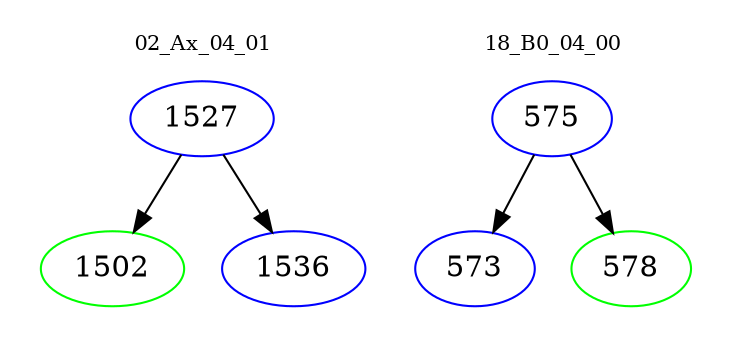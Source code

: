 digraph{
subgraph cluster_0 {
color = white
label = "02_Ax_04_01";
fontsize=10;
T0_1527 [label="1527", color="blue"]
T0_1527 -> T0_1502 [color="black"]
T0_1502 [label="1502", color="green"]
T0_1527 -> T0_1536 [color="black"]
T0_1536 [label="1536", color="blue"]
}
subgraph cluster_1 {
color = white
label = "18_B0_04_00";
fontsize=10;
T1_575 [label="575", color="blue"]
T1_575 -> T1_573 [color="black"]
T1_573 [label="573", color="blue"]
T1_575 -> T1_578 [color="black"]
T1_578 [label="578", color="green"]
}
}

